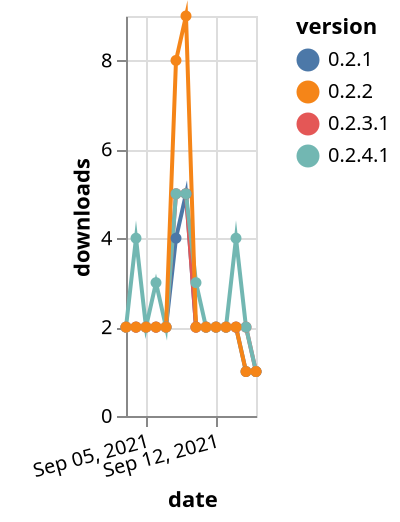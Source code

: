 {"$schema": "https://vega.github.io/schema/vega-lite/v5.json", "description": "A simple bar chart with embedded data.", "data": {"values": [{"date": "2021-09-03", "total": 3462, "delta": 2, "version": "0.2.1"}, {"date": "2021-09-04", "total": 3464, "delta": 2, "version": "0.2.1"}, {"date": "2021-09-05", "total": 3466, "delta": 2, "version": "0.2.1"}, {"date": "2021-09-06", "total": 3468, "delta": 2, "version": "0.2.1"}, {"date": "2021-09-07", "total": 3470, "delta": 2, "version": "0.2.1"}, {"date": "2021-09-08", "total": 3474, "delta": 4, "version": "0.2.1"}, {"date": "2021-09-09", "total": 3479, "delta": 5, "version": "0.2.1"}, {"date": "2021-09-10", "total": 3481, "delta": 2, "version": "0.2.1"}, {"date": "2021-09-11", "total": 3483, "delta": 2, "version": "0.2.1"}, {"date": "2021-09-12", "total": 3485, "delta": 2, "version": "0.2.1"}, {"date": "2021-09-13", "total": 3487, "delta": 2, "version": "0.2.1"}, {"date": "2021-09-14", "total": 3489, "delta": 2, "version": "0.2.1"}, {"date": "2021-09-15", "total": 3490, "delta": 1, "version": "0.2.1"}, {"date": "2021-09-16", "total": 3491, "delta": 1, "version": "0.2.1"}, {"date": "2021-09-03", "total": 3838, "delta": 2, "version": "0.2.3.1"}, {"date": "2021-09-04", "total": 3840, "delta": 2, "version": "0.2.3.1"}, {"date": "2021-09-05", "total": 3842, "delta": 2, "version": "0.2.3.1"}, {"date": "2021-09-06", "total": 3844, "delta": 2, "version": "0.2.3.1"}, {"date": "2021-09-07", "total": 3846, "delta": 2, "version": "0.2.3.1"}, {"date": "2021-09-08", "total": 3851, "delta": 5, "version": "0.2.3.1"}, {"date": "2021-09-09", "total": 3856, "delta": 5, "version": "0.2.3.1"}, {"date": "2021-09-10", "total": 3858, "delta": 2, "version": "0.2.3.1"}, {"date": "2021-09-11", "total": 3860, "delta": 2, "version": "0.2.3.1"}, {"date": "2021-09-12", "total": 3862, "delta": 2, "version": "0.2.3.1"}, {"date": "2021-09-13", "total": 3864, "delta": 2, "version": "0.2.3.1"}, {"date": "2021-09-14", "total": 3866, "delta": 2, "version": "0.2.3.1"}, {"date": "2021-09-15", "total": 3868, "delta": 2, "version": "0.2.3.1"}, {"date": "2021-09-16", "total": 3869, "delta": 1, "version": "0.2.3.1"}, {"date": "2021-09-03", "total": 3848, "delta": 2, "version": "0.2.4.1"}, {"date": "2021-09-04", "total": 3852, "delta": 4, "version": "0.2.4.1"}, {"date": "2021-09-05", "total": 3854, "delta": 2, "version": "0.2.4.1"}, {"date": "2021-09-06", "total": 3857, "delta": 3, "version": "0.2.4.1"}, {"date": "2021-09-07", "total": 3859, "delta": 2, "version": "0.2.4.1"}, {"date": "2021-09-08", "total": 3864, "delta": 5, "version": "0.2.4.1"}, {"date": "2021-09-09", "total": 3869, "delta": 5, "version": "0.2.4.1"}, {"date": "2021-09-10", "total": 3872, "delta": 3, "version": "0.2.4.1"}, {"date": "2021-09-11", "total": 3874, "delta": 2, "version": "0.2.4.1"}, {"date": "2021-09-12", "total": 3876, "delta": 2, "version": "0.2.4.1"}, {"date": "2021-09-13", "total": 3878, "delta": 2, "version": "0.2.4.1"}, {"date": "2021-09-14", "total": 3882, "delta": 4, "version": "0.2.4.1"}, {"date": "2021-09-15", "total": 3884, "delta": 2, "version": "0.2.4.1"}, {"date": "2021-09-16", "total": 3885, "delta": 1, "version": "0.2.4.1"}, {"date": "2021-09-03", "total": 5375, "delta": 2, "version": "0.2.2"}, {"date": "2021-09-04", "total": 5377, "delta": 2, "version": "0.2.2"}, {"date": "2021-09-05", "total": 5379, "delta": 2, "version": "0.2.2"}, {"date": "2021-09-06", "total": 5381, "delta": 2, "version": "0.2.2"}, {"date": "2021-09-07", "total": 5383, "delta": 2, "version": "0.2.2"}, {"date": "2021-09-08", "total": 5391, "delta": 8, "version": "0.2.2"}, {"date": "2021-09-09", "total": 5400, "delta": 9, "version": "0.2.2"}, {"date": "2021-09-10", "total": 5402, "delta": 2, "version": "0.2.2"}, {"date": "2021-09-11", "total": 5404, "delta": 2, "version": "0.2.2"}, {"date": "2021-09-12", "total": 5406, "delta": 2, "version": "0.2.2"}, {"date": "2021-09-13", "total": 5408, "delta": 2, "version": "0.2.2"}, {"date": "2021-09-14", "total": 5410, "delta": 2, "version": "0.2.2"}, {"date": "2021-09-15", "total": 5411, "delta": 1, "version": "0.2.2"}, {"date": "2021-09-16", "total": 5412, "delta": 1, "version": "0.2.2"}]}, "width": "container", "mark": {"type": "line", "point": {"filled": true}}, "encoding": {"x": {"field": "date", "type": "temporal", "timeUnit": "yearmonthdate", "title": "date", "axis": {"labelAngle": -15}}, "y": {"field": "delta", "type": "quantitative", "title": "downloads"}, "color": {"field": "version", "type": "nominal"}, "tooltip": {"field": "delta"}}}